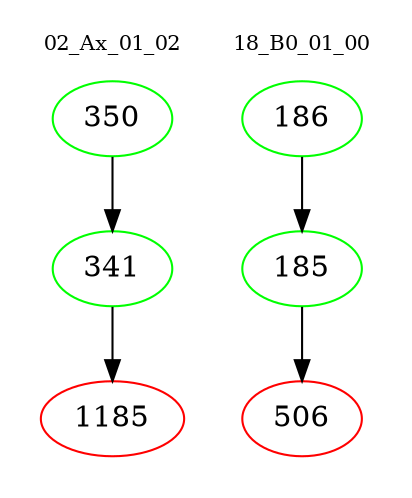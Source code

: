 digraph{
subgraph cluster_0 {
color = white
label = "02_Ax_01_02";
fontsize=10;
T0_350 [label="350", color="green"]
T0_350 -> T0_341 [color="black"]
T0_341 [label="341", color="green"]
T0_341 -> T0_1185 [color="black"]
T0_1185 [label="1185", color="red"]
}
subgraph cluster_1 {
color = white
label = "18_B0_01_00";
fontsize=10;
T1_186 [label="186", color="green"]
T1_186 -> T1_185 [color="black"]
T1_185 [label="185", color="green"]
T1_185 -> T1_506 [color="black"]
T1_506 [label="506", color="red"]
}
}
